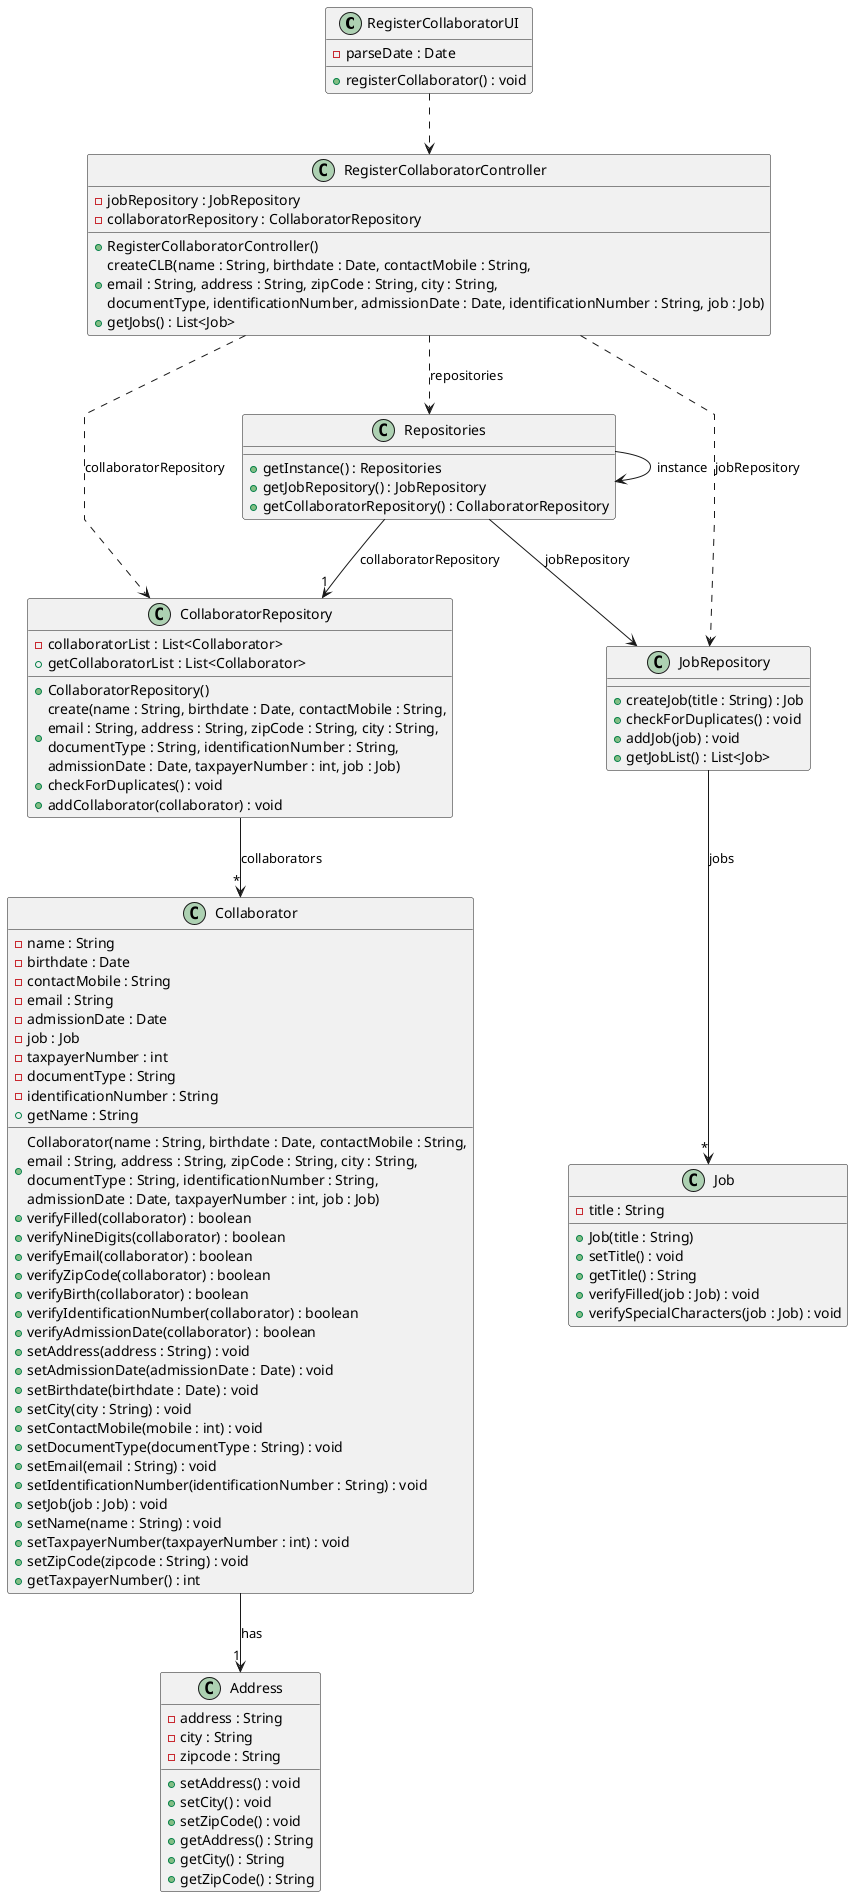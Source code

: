 @startuml
skinparam packageStyle rectangle
skinparam shadowing false
skinparam linetype polyline

'left to right direction

class RegisterCollaboratorUI {
+registerCollaborator() : void
-parseDate : Date
}

class RegisterCollaboratorController {
    -jobRepository : JobRepository
    -collaboratorRepository : CollaboratorRepository
    +RegisterCollaboratorController()
    + createCLB(name : String, birthdate : Date, contactMobile : String,\nemail : String, address : String, zipCode : String, city : String,\ndocumentType, identificationNumber, admissionDate : Date, identificationNumber : String, job : Job)
    '+ getJobRepository() : JobRepository
    '+ getCollaboratorRepository() : CollaboratorRepository
    + getJobs() : List<Job>
}

class Repositories {
    + getInstance() : Repositories
    +getJobRepository() : JobRepository
    +getCollaboratorRepository() : CollaboratorRepository
}

class CollaboratorRepository {
    -collaboratorList : List<Collaborator>
    +CollaboratorRepository()
    + create(name : String, birthdate : Date, contactMobile : String,\nemail : String, address : String, zipCode : String, city : String,\ndocumentType : String, identificationNumber : String, \nadmissionDate : Date, taxpayerNumber : int, job : Job)
    + checkForDuplicates() : void
    + addCollaborator(collaborator) : void
    + getCollaboratorList : List<Collaborator>
}

class JobRepository {
    +createJob(title : String) : Job
    +checkForDuplicates() : void
    +addJob(job) : void
    +getJobList() : List<Job>
}

class Collaborator {
    - name : String
    - birthdate : Date
    - contactMobile : String
    - email : String
    - admissionDate : Date
    - job : Job
    - taxpayerNumber : int
    + Collaborator(name : String, birthdate : Date, contactMobile : String,\nemail : String, address : String, zipCode : String, city : String,\ndocumentType : String, identificationNumber : String, \nadmissionDate : Date, taxpayerNumber : int, job : Job)
    + verifyFilled(collaborator) : boolean
    + verifyNineDigits(collaborator) : boolean
    + verifyEmail(collaborator) : boolean
    + verifyZipCode(collaborator) : boolean
    + verifyBirth(collaborator) : boolean
    + verifyIdentificationNumber(collaborator) : boolean
    + verifyAdmissionDate(collaborator) : boolean
    - documentType : String
    - identificationNumber : String
    +setAddress(address : String) : void
    +setAdmissionDate(admissionDate : Date) : void
    +setBirthdate(birthdate : Date) : void
    +setCity(city : String) : void
    +setContactMobile(mobile : int) : void
    +setDocumentType(documentType : String) : void
    +setEmail(email : String) : void
    +setIdentificationNumber(identificationNumber : String) : void
    +setJob(job : Job) : void
    +setName(name : String) : void
    +setTaxpayerNumber(taxpayerNumber : int) : void
    +setZipCode(zipcode : String) : void
    +getTaxpayerNumber() : int
    +getName : String
}

class Address {
    -address : String
    -city : String
    -zipcode : String
    +setAddress() : void
    +setCity() : void
    +setZipCode() : void
    +getAddress() : String
    +getCity() : String
    +getZipCode() : String
}

class Job {
    - title : String
    + Job(title : String)
    + setTitle() : void
    + getTitle() : String
    +verifyFilled(job : Job) : void
    +verifySpecialCharacters(job : Job) : void
}



RegisterCollaboratorUI ..> RegisterCollaboratorController
RegisterCollaboratorController ..> Repositories : repositories
Repositories --> Repositories : instance
Repositories --> JobRepository : jobRepository
Repositories --> "1"CollaboratorRepository : collaboratorRepository
CollaboratorRepository --> "*" Collaborator : collaborators
RegisterCollaboratorController ..> CollaboratorRepository : collaboratorRepository
RegisterCollaboratorController ..> JobRepository : jobRepository
JobRepository --> "*" Job : jobs
Collaborator --> "1" Address : has

@enduml